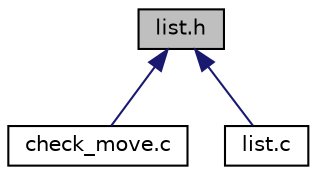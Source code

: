 digraph "list.h"
{
 // LATEX_PDF_SIZE
  edge [fontname="Helvetica",fontsize="10",labelfontname="Helvetica",labelfontsize="10"];
  node [fontname="Helvetica",fontsize="10",shape=record];
  Node1 [label="list.h",height=0.2,width=0.4,color="black", fillcolor="grey75", style="filled", fontcolor="black",tooltip="Una piccola libreria per le liste."];
  Node1 -> Node2 [dir="back",color="midnightblue",fontsize="10",style="solid"];
  Node2 [label="check_move.c",height=0.2,width=0.4,color="black", fillcolor="white", style="filled",URL="$check__move_8c.html",tooltip="Funzioni che controllano se le pedine sono selezionabili, se hanno mangiate obbligatorie e se si poss..."];
  Node1 -> Node3 [dir="back",color="midnightblue",fontsize="10",style="solid"];
  Node3 [label="list.c",height=0.2,width=0.4,color="black", fillcolor="white", style="filled",URL="$list_8c.html",tooltip="Funzioni per implementare le liste."];
}
